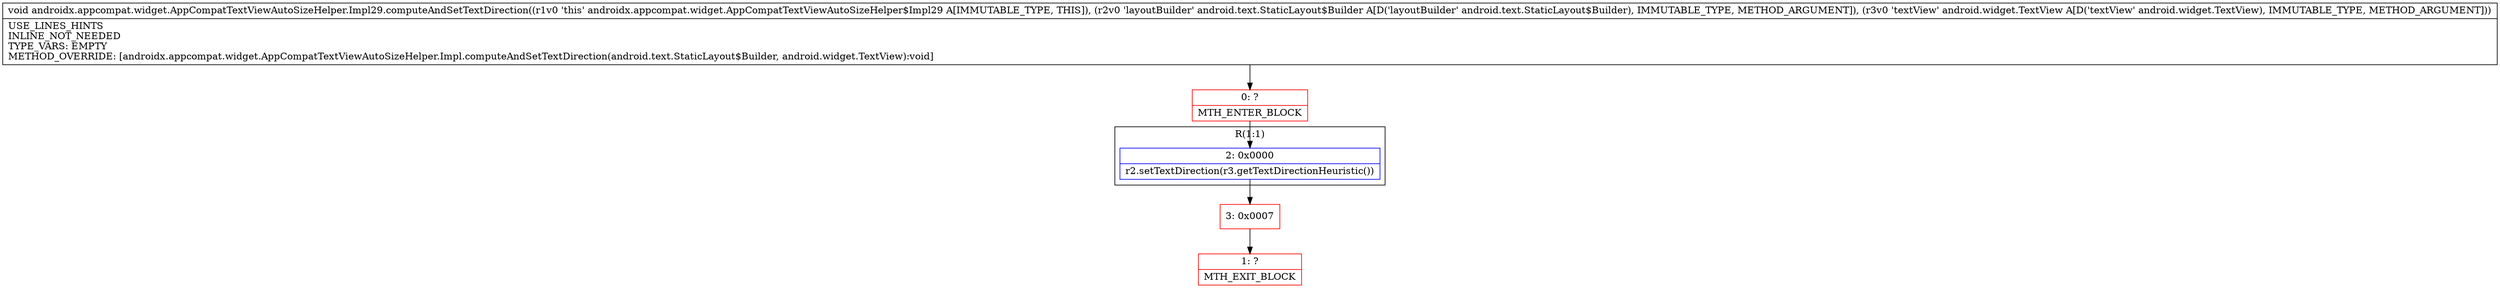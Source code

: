 digraph "CFG forandroidx.appcompat.widget.AppCompatTextViewAutoSizeHelper.Impl29.computeAndSetTextDirection(Landroid\/text\/StaticLayout$Builder;Landroid\/widget\/TextView;)V" {
subgraph cluster_Region_365754948 {
label = "R(1:1)";
node [shape=record,color=blue];
Node_2 [shape=record,label="{2\:\ 0x0000|r2.setTextDirection(r3.getTextDirectionHeuristic())\l}"];
}
Node_0 [shape=record,color=red,label="{0\:\ ?|MTH_ENTER_BLOCK\l}"];
Node_3 [shape=record,color=red,label="{3\:\ 0x0007}"];
Node_1 [shape=record,color=red,label="{1\:\ ?|MTH_EXIT_BLOCK\l}"];
MethodNode[shape=record,label="{void androidx.appcompat.widget.AppCompatTextViewAutoSizeHelper.Impl29.computeAndSetTextDirection((r1v0 'this' androidx.appcompat.widget.AppCompatTextViewAutoSizeHelper$Impl29 A[IMMUTABLE_TYPE, THIS]), (r2v0 'layoutBuilder' android.text.StaticLayout$Builder A[D('layoutBuilder' android.text.StaticLayout$Builder), IMMUTABLE_TYPE, METHOD_ARGUMENT]), (r3v0 'textView' android.widget.TextView A[D('textView' android.widget.TextView), IMMUTABLE_TYPE, METHOD_ARGUMENT]))  | USE_LINES_HINTS\lINLINE_NOT_NEEDED\lTYPE_VARS: EMPTY\lMETHOD_OVERRIDE: [androidx.appcompat.widget.AppCompatTextViewAutoSizeHelper.Impl.computeAndSetTextDirection(android.text.StaticLayout$Builder, android.widget.TextView):void]\l}"];
MethodNode -> Node_0;Node_2 -> Node_3;
Node_0 -> Node_2;
Node_3 -> Node_1;
}

